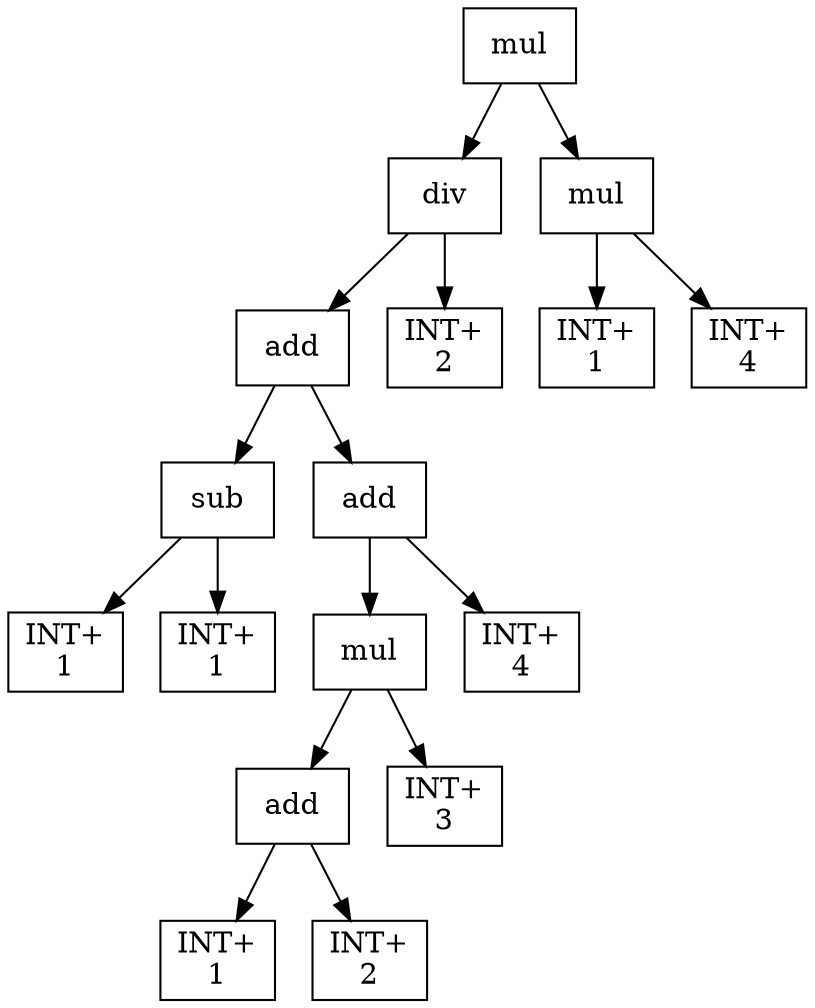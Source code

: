 digraph expr {
  node [shape=box];
  n1 [label="mul"];
  n2 [label="div"];
  n3 [label="add"];
  n4 [label="sub"];
  n5 [label="INT+\n1"];
  n6 [label="INT+\n1"];
  n4 -> n5;
  n4 -> n6;
  n7 [label="add"];
  n8 [label="mul"];
  n9 [label="add"];
  n10 [label="INT+\n1"];
  n11 [label="INT+\n2"];
  n9 -> n10;
  n9 -> n11;
  n12 [label="INT+\n3"];
  n8 -> n9;
  n8 -> n12;
  n13 [label="INT+\n4"];
  n7 -> n8;
  n7 -> n13;
  n3 -> n4;
  n3 -> n7;
  n14 [label="INT+\n2"];
  n2 -> n3;
  n2 -> n14;
  n15 [label="mul"];
  n16 [label="INT+\n1"];
  n17 [label="INT+\n4"];
  n15 -> n16;
  n15 -> n17;
  n1 -> n2;
  n1 -> n15;
}